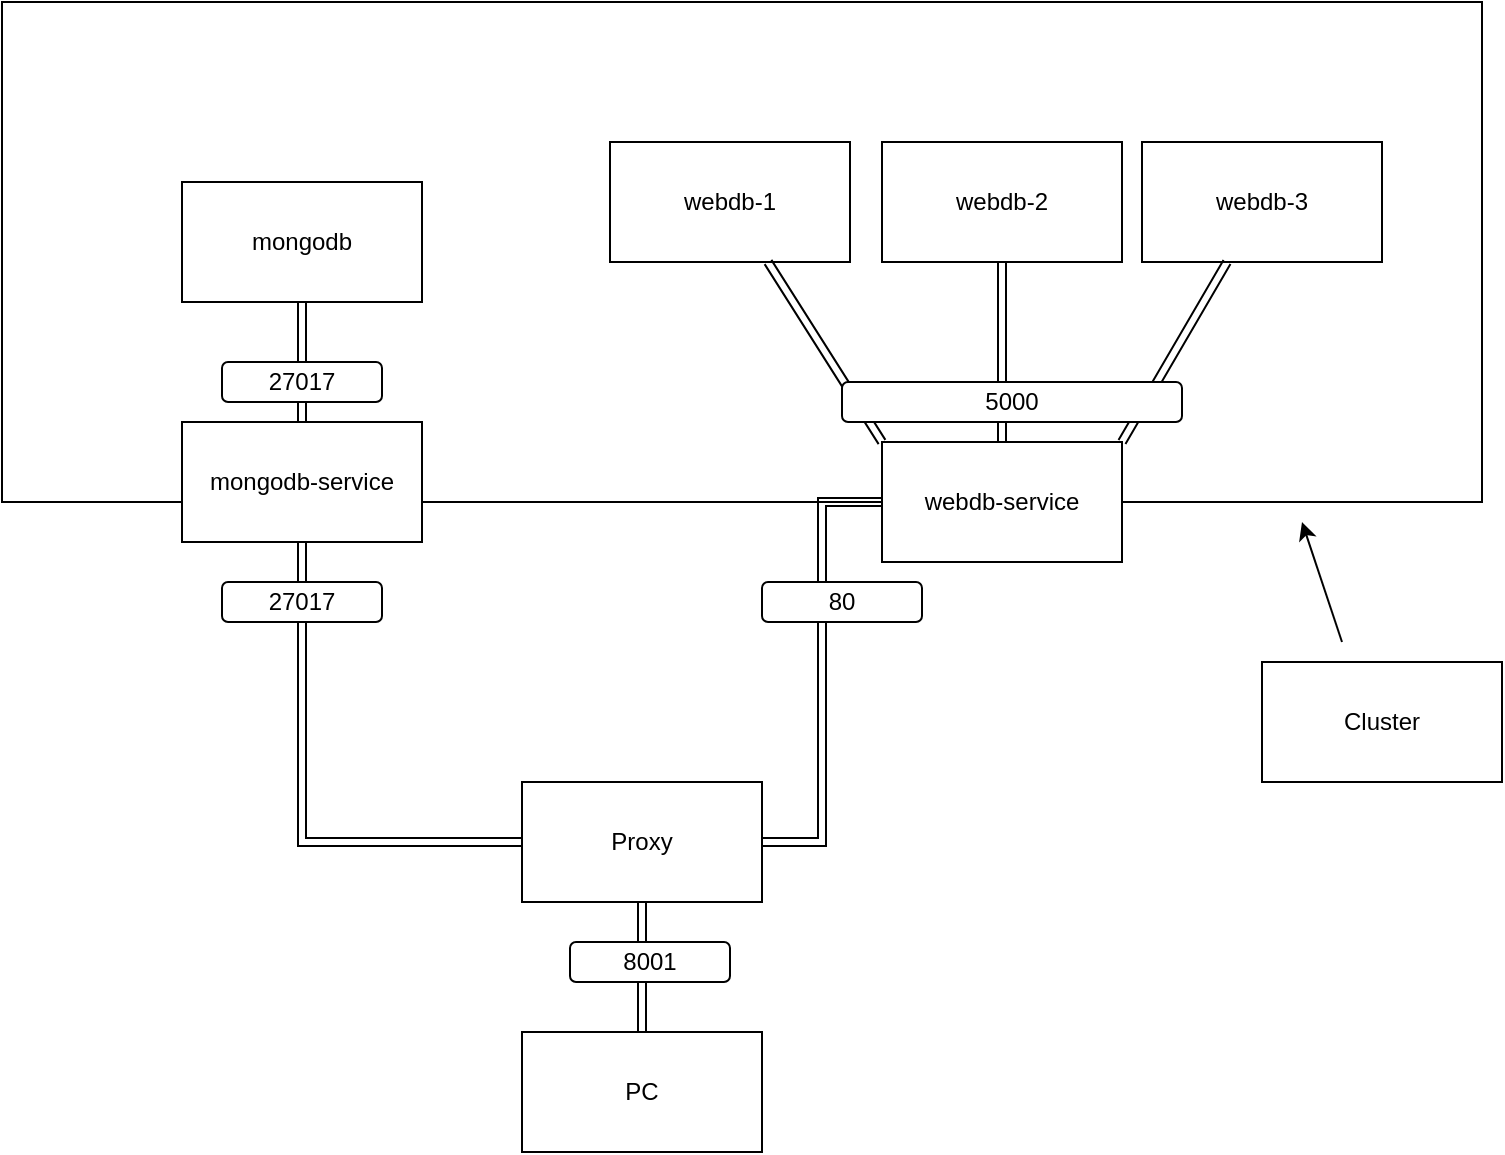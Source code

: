 <mxfile>
    <diagram name="Page-1" id="kCTEm9XYIWeeO13ocLJ0">
        <mxGraphModel dx="737" dy="414" grid="1" gridSize="10" guides="1" tooltips="1" connect="1" arrows="1" fold="1" page="1" pageScale="1" pageWidth="827" pageHeight="1169" math="0" shadow="0">
            <root>
                <mxCell id="0"/>
                <mxCell id="1" parent="0"/>
                <mxCell id="QYKHE-ph5SWwtSzRXtWz-8" value="" style="rounded=0;whiteSpace=wrap;html=1;fillColor=none;movable=1;resizable=1;rotatable=1;deletable=1;editable=1;locked=0;connectable=1;" parent="1" vertex="1">
                    <mxGeometry x="50" y="70" width="740" height="250" as="geometry"/>
                </mxCell>
                <mxCell id="QYKHE-ph5SWwtSzRXtWz-1" value="webdb-1" style="rounded=0;whiteSpace=wrap;html=1;" parent="1" vertex="1">
                    <mxGeometry x="354" y="140" width="120" height="60" as="geometry"/>
                </mxCell>
                <mxCell id="QYKHE-ph5SWwtSzRXtWz-2" value="webdb-2" style="rounded=0;whiteSpace=wrap;html=1;" parent="1" vertex="1">
                    <mxGeometry x="490" y="140" width="120" height="60" as="geometry"/>
                </mxCell>
                <mxCell id="QYKHE-ph5SWwtSzRXtWz-3" value="webdb-3" style="rounded=0;whiteSpace=wrap;html=1;" parent="1" vertex="1">
                    <mxGeometry x="620" y="140" width="120" height="60" as="geometry"/>
                </mxCell>
                <mxCell id="QYKHE-ph5SWwtSzRXtWz-4" value="mongodb" style="rounded=0;whiteSpace=wrap;html=1;" parent="1" vertex="1">
                    <mxGeometry x="140" y="160" width="120" height="60" as="geometry"/>
                </mxCell>
                <mxCell id="QYKHE-ph5SWwtSzRXtWz-21" style="edgeStyle=orthogonalEdgeStyle;rounded=0;orthogonalLoop=1;jettySize=auto;html=1;exitX=0.5;exitY=1;exitDx=0;exitDy=0;entryX=0;entryY=0.5;entryDx=0;entryDy=0;shape=link;" parent="1" source="QYKHE-ph5SWwtSzRXtWz-5" target="QYKHE-ph5SWwtSzRXtWz-7" edge="1">
                    <mxGeometry relative="1" as="geometry"/>
                </mxCell>
                <mxCell id="QYKHE-ph5SWwtSzRXtWz-5" value="mongodb-service" style="rounded=0;whiteSpace=wrap;html=1;" parent="1" vertex="1">
                    <mxGeometry x="140" y="280" width="120" height="60" as="geometry"/>
                </mxCell>
                <mxCell id="QYKHE-ph5SWwtSzRXtWz-22" style="edgeStyle=orthogonalEdgeStyle;rounded=0;orthogonalLoop=1;jettySize=auto;html=1;entryX=1;entryY=0.5;entryDx=0;entryDy=0;shape=link;" parent="1" source="QYKHE-ph5SWwtSzRXtWz-6" target="QYKHE-ph5SWwtSzRXtWz-7" edge="1">
                    <mxGeometry relative="1" as="geometry">
                        <mxPoint x="530" y="490" as="targetPoint"/>
                    </mxGeometry>
                </mxCell>
                <mxCell id="QYKHE-ph5SWwtSzRXtWz-6" value="webdb-service" style="rounded=0;whiteSpace=wrap;html=1;" parent="1" vertex="1">
                    <mxGeometry x="490" y="290" width="120" height="60" as="geometry"/>
                </mxCell>
                <mxCell id="QYKHE-ph5SWwtSzRXtWz-7" value="Proxy" style="rounded=0;whiteSpace=wrap;html=1;" parent="1" vertex="1">
                    <mxGeometry x="310" y="460" width="120" height="60" as="geometry"/>
                </mxCell>
                <mxCell id="QYKHE-ph5SWwtSzRXtWz-9" value="" style="endArrow=classic;html=1;rounded=0;" parent="1" edge="1">
                    <mxGeometry width="50" height="50" relative="1" as="geometry">
                        <mxPoint x="720" y="390" as="sourcePoint"/>
                        <mxPoint x="700" y="330" as="targetPoint"/>
                    </mxGeometry>
                </mxCell>
                <mxCell id="QYKHE-ph5SWwtSzRXtWz-10" value="&lt;div&gt;Cluster&lt;/div&gt;" style="rounded=0;whiteSpace=wrap;html=1;" parent="1" vertex="1">
                    <mxGeometry x="680" y="400" width="120" height="60" as="geometry"/>
                </mxCell>
                <mxCell id="QYKHE-ph5SWwtSzRXtWz-14" value="" style="endArrow=none;html=1;rounded=0;exitX=0;exitY=0;exitDx=0;exitDy=0;shape=link;" parent="1" source="QYKHE-ph5SWwtSzRXtWz-6" target="QYKHE-ph5SWwtSzRXtWz-1" edge="1">
                    <mxGeometry width="50" height="50" relative="1" as="geometry">
                        <mxPoint x="390" y="270" as="sourcePoint"/>
                        <mxPoint x="440" y="220" as="targetPoint"/>
                    </mxGeometry>
                </mxCell>
                <mxCell id="QYKHE-ph5SWwtSzRXtWz-15" value="" style="endArrow=none;html=1;rounded=0;exitX=0.5;exitY=0;exitDx=0;exitDy=0;shape=link;" parent="1" source="QYKHE-ph5SWwtSzRXtWz-6" target="QYKHE-ph5SWwtSzRXtWz-2" edge="1">
                    <mxGeometry width="50" height="50" relative="1" as="geometry">
                        <mxPoint x="390" y="270" as="sourcePoint"/>
                        <mxPoint x="440" y="220" as="targetPoint"/>
                    </mxGeometry>
                </mxCell>
                <mxCell id="QYKHE-ph5SWwtSzRXtWz-16" value="" style="endArrow=none;html=1;rounded=0;exitX=1;exitY=0;exitDx=0;exitDy=0;shape=link;" parent="1" source="QYKHE-ph5SWwtSzRXtWz-6" target="QYKHE-ph5SWwtSzRXtWz-3" edge="1">
                    <mxGeometry width="50" height="50" relative="1" as="geometry">
                        <mxPoint x="390" y="270" as="sourcePoint"/>
                        <mxPoint x="440" y="220" as="targetPoint"/>
                    </mxGeometry>
                </mxCell>
                <mxCell id="QYKHE-ph5SWwtSzRXtWz-20" value="" style="endArrow=none;html=1;rounded=0;entryX=0.5;entryY=1;entryDx=0;entryDy=0;shape=link;" parent="1" source="QYKHE-ph5SWwtSzRXtWz-5" target="QYKHE-ph5SWwtSzRXtWz-4" edge="1">
                    <mxGeometry width="50" height="50" relative="1" as="geometry">
                        <mxPoint x="390" y="270" as="sourcePoint"/>
                        <mxPoint x="440" y="220" as="targetPoint"/>
                    </mxGeometry>
                </mxCell>
                <mxCell id="QYKHE-ph5SWwtSzRXtWz-24" value="5000" style="rounded=1;whiteSpace=wrap;html=1;" parent="1" vertex="1">
                    <mxGeometry x="470" y="260" width="170" height="20" as="geometry"/>
                </mxCell>
                <mxCell id="QYKHE-ph5SWwtSzRXtWz-25" value="80" style="rounded=1;whiteSpace=wrap;html=1;" parent="1" vertex="1">
                    <mxGeometry x="430" y="360" width="80" height="20" as="geometry"/>
                </mxCell>
                <mxCell id="QYKHE-ph5SWwtSzRXtWz-26" value="27017" style="rounded=1;whiteSpace=wrap;html=1;" parent="1" vertex="1">
                    <mxGeometry x="160" y="360" width="80" height="20" as="geometry"/>
                </mxCell>
                <mxCell id="QYKHE-ph5SWwtSzRXtWz-27" value="27017" style="rounded=1;whiteSpace=wrap;html=1;" parent="1" vertex="1">
                    <mxGeometry x="160" y="250" width="80" height="20" as="geometry"/>
                </mxCell>
                <mxCell id="3" value="" style="edgeStyle=none;html=1;shape=link;" edge="1" parent="1" source="2" target="QYKHE-ph5SWwtSzRXtWz-7">
                    <mxGeometry relative="1" as="geometry"/>
                </mxCell>
                <mxCell id="2" value="PC" style="rounded=0;whiteSpace=wrap;html=1;" vertex="1" parent="1">
                    <mxGeometry x="310" y="585" width="120" height="60" as="geometry"/>
                </mxCell>
                <mxCell id="4" value="8001" style="rounded=1;whiteSpace=wrap;html=1;" vertex="1" parent="1">
                    <mxGeometry x="334" y="540" width="80" height="20" as="geometry"/>
                </mxCell>
            </root>
        </mxGraphModel>
    </diagram>
</mxfile>